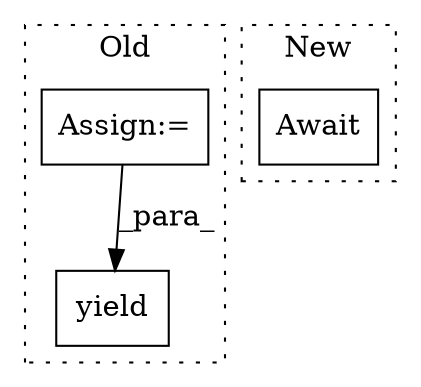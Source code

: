 digraph G {
subgraph cluster0 {
1 [label="yield" a="105" s="4408" l="6" shape="box"];
3 [label="Assign:=" a="68" s="3814" l="3" shape="box"];
label = "Old";
style="dotted";
}
subgraph cluster1 {
2 [label="Await" a="70" s="1527" l="6" shape="box"];
label = "New";
style="dotted";
}
3 -> 1 [label="_para_"];
}